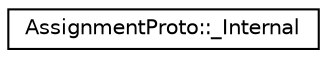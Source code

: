 digraph "Graphical Class Hierarchy"
{
 // LATEX_PDF_SIZE
  edge [fontname="Helvetica",fontsize="10",labelfontname="Helvetica",labelfontsize="10"];
  node [fontname="Helvetica",fontsize="10",shape=record];
  rankdir="LR";
  Node0 [label="AssignmentProto::_Internal",height=0.2,width=0.4,color="black", fillcolor="white", style="filled",URL="$classoperations__research_1_1_assignment_proto_1_1___internal.html",tooltip=" "];
}
